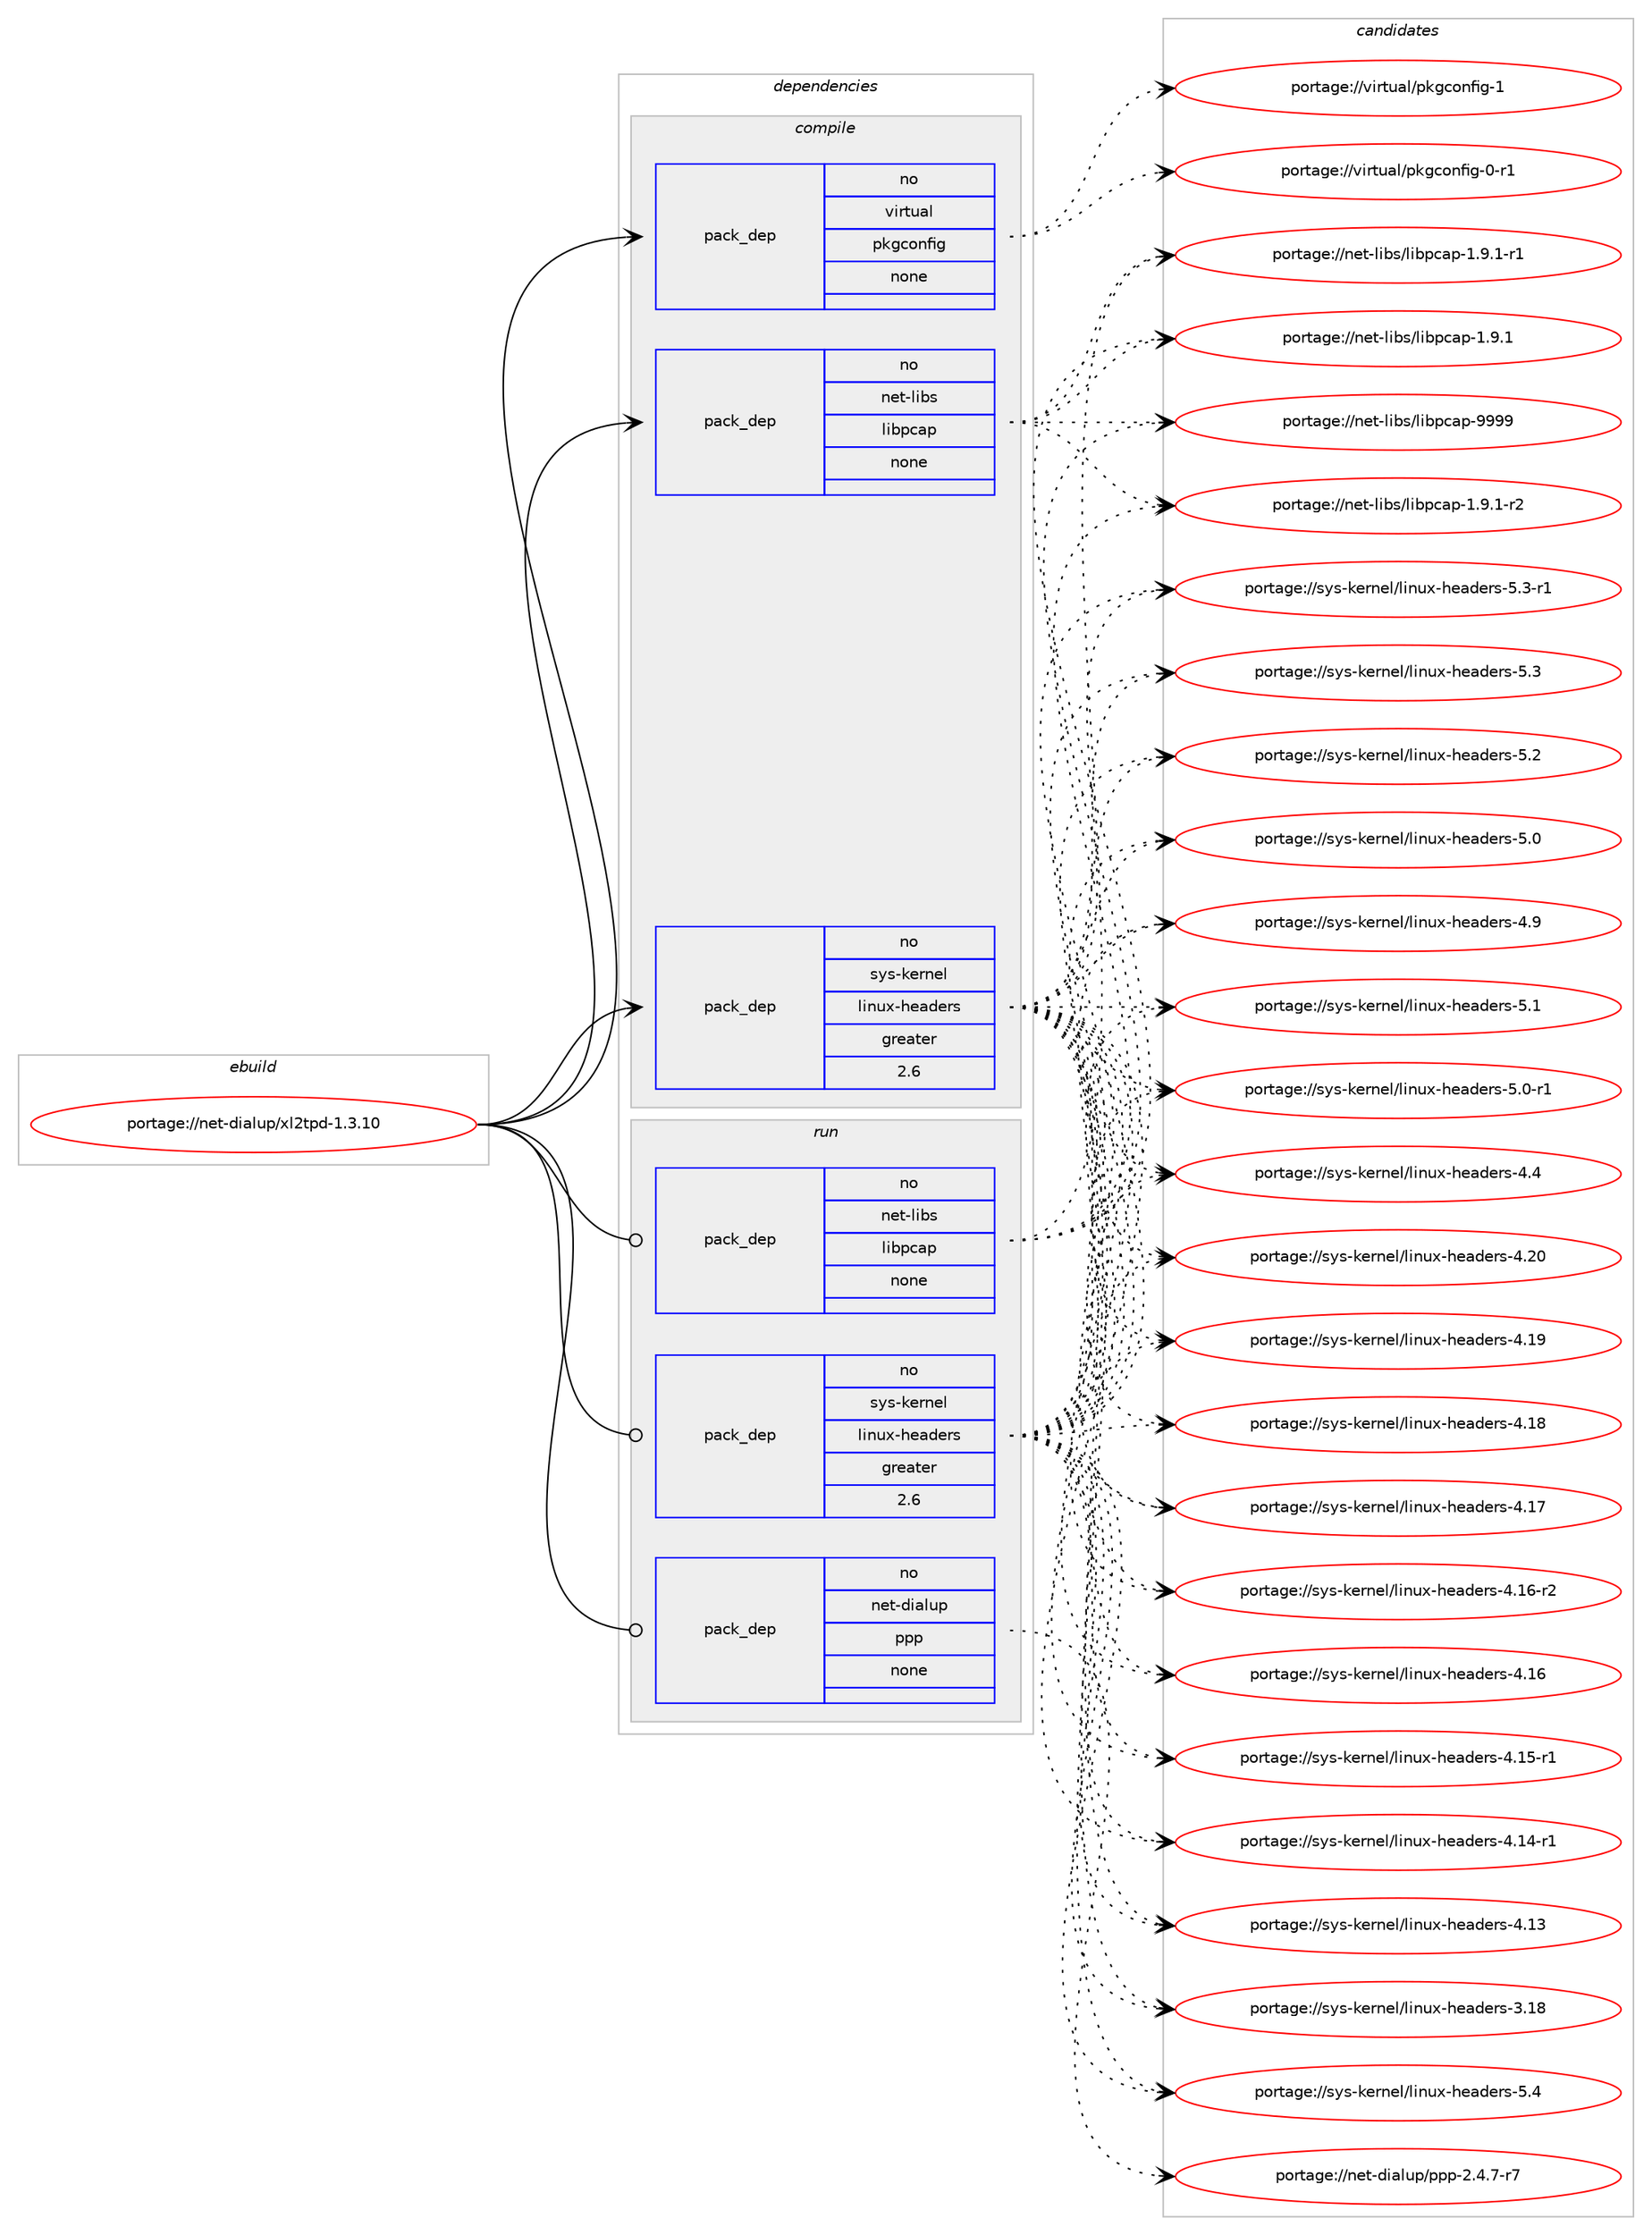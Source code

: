 digraph prolog {

# *************
# Graph options
# *************

newrank=true;
concentrate=true;
compound=true;
graph [rankdir=LR,fontname=Helvetica,fontsize=10,ranksep=1.5];#, ranksep=2.5, nodesep=0.2];
edge  [arrowhead=vee];
node  [fontname=Helvetica,fontsize=10];

# **********
# The ebuild
# **********

subgraph cluster_leftcol {
color=gray;
rank=same;
label=<<i>ebuild</i>>;
id [label="portage://net-dialup/xl2tpd-1.3.10", color=red, width=4, href="../net-dialup/xl2tpd-1.3.10.svg"];
}

# ****************
# The dependencies
# ****************

subgraph cluster_midcol {
color=gray;
label=<<i>dependencies</i>>;
subgraph cluster_compile {
fillcolor="#eeeeee";
style=filled;
label=<<i>compile</i>>;
subgraph pack124973 {
dependency162294 [label=<<TABLE BORDER="0" CELLBORDER="1" CELLSPACING="0" CELLPADDING="4" WIDTH="220"><TR><TD ROWSPAN="6" CELLPADDING="30">pack_dep</TD></TR><TR><TD WIDTH="110">no</TD></TR><TR><TD>net-libs</TD></TR><TR><TD>libpcap</TD></TR><TR><TD>none</TD></TR><TR><TD></TD></TR></TABLE>>, shape=none, color=blue];
}
id:e -> dependency162294:w [weight=20,style="solid",arrowhead="vee"];
subgraph pack124974 {
dependency162295 [label=<<TABLE BORDER="0" CELLBORDER="1" CELLSPACING="0" CELLPADDING="4" WIDTH="220"><TR><TD ROWSPAN="6" CELLPADDING="30">pack_dep</TD></TR><TR><TD WIDTH="110">no</TD></TR><TR><TD>sys-kernel</TD></TR><TR><TD>linux-headers</TD></TR><TR><TD>greater</TD></TR><TR><TD>2.6</TD></TR></TABLE>>, shape=none, color=blue];
}
id:e -> dependency162295:w [weight=20,style="solid",arrowhead="vee"];
subgraph pack124975 {
dependency162296 [label=<<TABLE BORDER="0" CELLBORDER="1" CELLSPACING="0" CELLPADDING="4" WIDTH="220"><TR><TD ROWSPAN="6" CELLPADDING="30">pack_dep</TD></TR><TR><TD WIDTH="110">no</TD></TR><TR><TD>virtual</TD></TR><TR><TD>pkgconfig</TD></TR><TR><TD>none</TD></TR><TR><TD></TD></TR></TABLE>>, shape=none, color=blue];
}
id:e -> dependency162296:w [weight=20,style="solid",arrowhead="vee"];
}
subgraph cluster_compileandrun {
fillcolor="#eeeeee";
style=filled;
label=<<i>compile and run</i>>;
}
subgraph cluster_run {
fillcolor="#eeeeee";
style=filled;
label=<<i>run</i>>;
subgraph pack124976 {
dependency162297 [label=<<TABLE BORDER="0" CELLBORDER="1" CELLSPACING="0" CELLPADDING="4" WIDTH="220"><TR><TD ROWSPAN="6" CELLPADDING="30">pack_dep</TD></TR><TR><TD WIDTH="110">no</TD></TR><TR><TD>net-dialup</TD></TR><TR><TD>ppp</TD></TR><TR><TD>none</TD></TR><TR><TD></TD></TR></TABLE>>, shape=none, color=blue];
}
id:e -> dependency162297:w [weight=20,style="solid",arrowhead="odot"];
subgraph pack124977 {
dependency162298 [label=<<TABLE BORDER="0" CELLBORDER="1" CELLSPACING="0" CELLPADDING="4" WIDTH="220"><TR><TD ROWSPAN="6" CELLPADDING="30">pack_dep</TD></TR><TR><TD WIDTH="110">no</TD></TR><TR><TD>net-libs</TD></TR><TR><TD>libpcap</TD></TR><TR><TD>none</TD></TR><TR><TD></TD></TR></TABLE>>, shape=none, color=blue];
}
id:e -> dependency162298:w [weight=20,style="solid",arrowhead="odot"];
subgraph pack124978 {
dependency162299 [label=<<TABLE BORDER="0" CELLBORDER="1" CELLSPACING="0" CELLPADDING="4" WIDTH="220"><TR><TD ROWSPAN="6" CELLPADDING="30">pack_dep</TD></TR><TR><TD WIDTH="110">no</TD></TR><TR><TD>sys-kernel</TD></TR><TR><TD>linux-headers</TD></TR><TR><TD>greater</TD></TR><TR><TD>2.6</TD></TR></TABLE>>, shape=none, color=blue];
}
id:e -> dependency162299:w [weight=20,style="solid",arrowhead="odot"];
}
}

# **************
# The candidates
# **************

subgraph cluster_choices {
rank=same;
color=gray;
label=<<i>candidates</i>>;

subgraph choice124973 {
color=black;
nodesep=1;
choice1101011164510810598115471081059811299971124557575757 [label="portage://net-libs/libpcap-9999", color=red, width=4,href="../net-libs/libpcap-9999.svg"];
choice1101011164510810598115471081059811299971124549465746494511450 [label="portage://net-libs/libpcap-1.9.1-r2", color=red, width=4,href="../net-libs/libpcap-1.9.1-r2.svg"];
choice1101011164510810598115471081059811299971124549465746494511449 [label="portage://net-libs/libpcap-1.9.1-r1", color=red, width=4,href="../net-libs/libpcap-1.9.1-r1.svg"];
choice110101116451081059811547108105981129997112454946574649 [label="portage://net-libs/libpcap-1.9.1", color=red, width=4,href="../net-libs/libpcap-1.9.1.svg"];
dependency162294:e -> choice1101011164510810598115471081059811299971124557575757:w [style=dotted,weight="100"];
dependency162294:e -> choice1101011164510810598115471081059811299971124549465746494511450:w [style=dotted,weight="100"];
dependency162294:e -> choice1101011164510810598115471081059811299971124549465746494511449:w [style=dotted,weight="100"];
dependency162294:e -> choice110101116451081059811547108105981129997112454946574649:w [style=dotted,weight="100"];
}
subgraph choice124974 {
color=black;
nodesep=1;
choice1151211154510710111411010110847108105110117120451041019710010111411545534652 [label="portage://sys-kernel/linux-headers-5.4", color=red, width=4,href="../sys-kernel/linux-headers-5.4.svg"];
choice11512111545107101114110101108471081051101171204510410197100101114115455346514511449 [label="portage://sys-kernel/linux-headers-5.3-r1", color=red, width=4,href="../sys-kernel/linux-headers-5.3-r1.svg"];
choice1151211154510710111411010110847108105110117120451041019710010111411545534651 [label="portage://sys-kernel/linux-headers-5.3", color=red, width=4,href="../sys-kernel/linux-headers-5.3.svg"];
choice1151211154510710111411010110847108105110117120451041019710010111411545534650 [label="portage://sys-kernel/linux-headers-5.2", color=red, width=4,href="../sys-kernel/linux-headers-5.2.svg"];
choice1151211154510710111411010110847108105110117120451041019710010111411545534649 [label="portage://sys-kernel/linux-headers-5.1", color=red, width=4,href="../sys-kernel/linux-headers-5.1.svg"];
choice11512111545107101114110101108471081051101171204510410197100101114115455346484511449 [label="portage://sys-kernel/linux-headers-5.0-r1", color=red, width=4,href="../sys-kernel/linux-headers-5.0-r1.svg"];
choice1151211154510710111411010110847108105110117120451041019710010111411545534648 [label="portage://sys-kernel/linux-headers-5.0", color=red, width=4,href="../sys-kernel/linux-headers-5.0.svg"];
choice1151211154510710111411010110847108105110117120451041019710010111411545524657 [label="portage://sys-kernel/linux-headers-4.9", color=red, width=4,href="../sys-kernel/linux-headers-4.9.svg"];
choice1151211154510710111411010110847108105110117120451041019710010111411545524652 [label="portage://sys-kernel/linux-headers-4.4", color=red, width=4,href="../sys-kernel/linux-headers-4.4.svg"];
choice115121115451071011141101011084710810511011712045104101971001011141154552465048 [label="portage://sys-kernel/linux-headers-4.20", color=red, width=4,href="../sys-kernel/linux-headers-4.20.svg"];
choice115121115451071011141101011084710810511011712045104101971001011141154552464957 [label="portage://sys-kernel/linux-headers-4.19", color=red, width=4,href="../sys-kernel/linux-headers-4.19.svg"];
choice115121115451071011141101011084710810511011712045104101971001011141154552464956 [label="portage://sys-kernel/linux-headers-4.18", color=red, width=4,href="../sys-kernel/linux-headers-4.18.svg"];
choice115121115451071011141101011084710810511011712045104101971001011141154552464955 [label="portage://sys-kernel/linux-headers-4.17", color=red, width=4,href="../sys-kernel/linux-headers-4.17.svg"];
choice1151211154510710111411010110847108105110117120451041019710010111411545524649544511450 [label="portage://sys-kernel/linux-headers-4.16-r2", color=red, width=4,href="../sys-kernel/linux-headers-4.16-r2.svg"];
choice115121115451071011141101011084710810511011712045104101971001011141154552464954 [label="portage://sys-kernel/linux-headers-4.16", color=red, width=4,href="../sys-kernel/linux-headers-4.16.svg"];
choice1151211154510710111411010110847108105110117120451041019710010111411545524649534511449 [label="portage://sys-kernel/linux-headers-4.15-r1", color=red, width=4,href="../sys-kernel/linux-headers-4.15-r1.svg"];
choice1151211154510710111411010110847108105110117120451041019710010111411545524649524511449 [label="portage://sys-kernel/linux-headers-4.14-r1", color=red, width=4,href="../sys-kernel/linux-headers-4.14-r1.svg"];
choice115121115451071011141101011084710810511011712045104101971001011141154552464951 [label="portage://sys-kernel/linux-headers-4.13", color=red, width=4,href="../sys-kernel/linux-headers-4.13.svg"];
choice115121115451071011141101011084710810511011712045104101971001011141154551464956 [label="portage://sys-kernel/linux-headers-3.18", color=red, width=4,href="../sys-kernel/linux-headers-3.18.svg"];
dependency162295:e -> choice1151211154510710111411010110847108105110117120451041019710010111411545534652:w [style=dotted,weight="100"];
dependency162295:e -> choice11512111545107101114110101108471081051101171204510410197100101114115455346514511449:w [style=dotted,weight="100"];
dependency162295:e -> choice1151211154510710111411010110847108105110117120451041019710010111411545534651:w [style=dotted,weight="100"];
dependency162295:e -> choice1151211154510710111411010110847108105110117120451041019710010111411545534650:w [style=dotted,weight="100"];
dependency162295:e -> choice1151211154510710111411010110847108105110117120451041019710010111411545534649:w [style=dotted,weight="100"];
dependency162295:e -> choice11512111545107101114110101108471081051101171204510410197100101114115455346484511449:w [style=dotted,weight="100"];
dependency162295:e -> choice1151211154510710111411010110847108105110117120451041019710010111411545534648:w [style=dotted,weight="100"];
dependency162295:e -> choice1151211154510710111411010110847108105110117120451041019710010111411545524657:w [style=dotted,weight="100"];
dependency162295:e -> choice1151211154510710111411010110847108105110117120451041019710010111411545524652:w [style=dotted,weight="100"];
dependency162295:e -> choice115121115451071011141101011084710810511011712045104101971001011141154552465048:w [style=dotted,weight="100"];
dependency162295:e -> choice115121115451071011141101011084710810511011712045104101971001011141154552464957:w [style=dotted,weight="100"];
dependency162295:e -> choice115121115451071011141101011084710810511011712045104101971001011141154552464956:w [style=dotted,weight="100"];
dependency162295:e -> choice115121115451071011141101011084710810511011712045104101971001011141154552464955:w [style=dotted,weight="100"];
dependency162295:e -> choice1151211154510710111411010110847108105110117120451041019710010111411545524649544511450:w [style=dotted,weight="100"];
dependency162295:e -> choice115121115451071011141101011084710810511011712045104101971001011141154552464954:w [style=dotted,weight="100"];
dependency162295:e -> choice1151211154510710111411010110847108105110117120451041019710010111411545524649534511449:w [style=dotted,weight="100"];
dependency162295:e -> choice1151211154510710111411010110847108105110117120451041019710010111411545524649524511449:w [style=dotted,weight="100"];
dependency162295:e -> choice115121115451071011141101011084710810511011712045104101971001011141154552464951:w [style=dotted,weight="100"];
dependency162295:e -> choice115121115451071011141101011084710810511011712045104101971001011141154551464956:w [style=dotted,weight="100"];
}
subgraph choice124975 {
color=black;
nodesep=1;
choice1181051141161179710847112107103991111101021051034549 [label="portage://virtual/pkgconfig-1", color=red, width=4,href="../virtual/pkgconfig-1.svg"];
choice11810511411611797108471121071039911111010210510345484511449 [label="portage://virtual/pkgconfig-0-r1", color=red, width=4,href="../virtual/pkgconfig-0-r1.svg"];
dependency162296:e -> choice1181051141161179710847112107103991111101021051034549:w [style=dotted,weight="100"];
dependency162296:e -> choice11810511411611797108471121071039911111010210510345484511449:w [style=dotted,weight="100"];
}
subgraph choice124976 {
color=black;
nodesep=1;
choice1101011164510010597108117112471121121124550465246554511455 [label="portage://net-dialup/ppp-2.4.7-r7", color=red, width=4,href="../net-dialup/ppp-2.4.7-r7.svg"];
dependency162297:e -> choice1101011164510010597108117112471121121124550465246554511455:w [style=dotted,weight="100"];
}
subgraph choice124977 {
color=black;
nodesep=1;
choice1101011164510810598115471081059811299971124557575757 [label="portage://net-libs/libpcap-9999", color=red, width=4,href="../net-libs/libpcap-9999.svg"];
choice1101011164510810598115471081059811299971124549465746494511450 [label="portage://net-libs/libpcap-1.9.1-r2", color=red, width=4,href="../net-libs/libpcap-1.9.1-r2.svg"];
choice1101011164510810598115471081059811299971124549465746494511449 [label="portage://net-libs/libpcap-1.9.1-r1", color=red, width=4,href="../net-libs/libpcap-1.9.1-r1.svg"];
choice110101116451081059811547108105981129997112454946574649 [label="portage://net-libs/libpcap-1.9.1", color=red, width=4,href="../net-libs/libpcap-1.9.1.svg"];
dependency162298:e -> choice1101011164510810598115471081059811299971124557575757:w [style=dotted,weight="100"];
dependency162298:e -> choice1101011164510810598115471081059811299971124549465746494511450:w [style=dotted,weight="100"];
dependency162298:e -> choice1101011164510810598115471081059811299971124549465746494511449:w [style=dotted,weight="100"];
dependency162298:e -> choice110101116451081059811547108105981129997112454946574649:w [style=dotted,weight="100"];
}
subgraph choice124978 {
color=black;
nodesep=1;
choice1151211154510710111411010110847108105110117120451041019710010111411545534652 [label="portage://sys-kernel/linux-headers-5.4", color=red, width=4,href="../sys-kernel/linux-headers-5.4.svg"];
choice11512111545107101114110101108471081051101171204510410197100101114115455346514511449 [label="portage://sys-kernel/linux-headers-5.3-r1", color=red, width=4,href="../sys-kernel/linux-headers-5.3-r1.svg"];
choice1151211154510710111411010110847108105110117120451041019710010111411545534651 [label="portage://sys-kernel/linux-headers-5.3", color=red, width=4,href="../sys-kernel/linux-headers-5.3.svg"];
choice1151211154510710111411010110847108105110117120451041019710010111411545534650 [label="portage://sys-kernel/linux-headers-5.2", color=red, width=4,href="../sys-kernel/linux-headers-5.2.svg"];
choice1151211154510710111411010110847108105110117120451041019710010111411545534649 [label="portage://sys-kernel/linux-headers-5.1", color=red, width=4,href="../sys-kernel/linux-headers-5.1.svg"];
choice11512111545107101114110101108471081051101171204510410197100101114115455346484511449 [label="portage://sys-kernel/linux-headers-5.0-r1", color=red, width=4,href="../sys-kernel/linux-headers-5.0-r1.svg"];
choice1151211154510710111411010110847108105110117120451041019710010111411545534648 [label="portage://sys-kernel/linux-headers-5.0", color=red, width=4,href="../sys-kernel/linux-headers-5.0.svg"];
choice1151211154510710111411010110847108105110117120451041019710010111411545524657 [label="portage://sys-kernel/linux-headers-4.9", color=red, width=4,href="../sys-kernel/linux-headers-4.9.svg"];
choice1151211154510710111411010110847108105110117120451041019710010111411545524652 [label="portage://sys-kernel/linux-headers-4.4", color=red, width=4,href="../sys-kernel/linux-headers-4.4.svg"];
choice115121115451071011141101011084710810511011712045104101971001011141154552465048 [label="portage://sys-kernel/linux-headers-4.20", color=red, width=4,href="../sys-kernel/linux-headers-4.20.svg"];
choice115121115451071011141101011084710810511011712045104101971001011141154552464957 [label="portage://sys-kernel/linux-headers-4.19", color=red, width=4,href="../sys-kernel/linux-headers-4.19.svg"];
choice115121115451071011141101011084710810511011712045104101971001011141154552464956 [label="portage://sys-kernel/linux-headers-4.18", color=red, width=4,href="../sys-kernel/linux-headers-4.18.svg"];
choice115121115451071011141101011084710810511011712045104101971001011141154552464955 [label="portage://sys-kernel/linux-headers-4.17", color=red, width=4,href="../sys-kernel/linux-headers-4.17.svg"];
choice1151211154510710111411010110847108105110117120451041019710010111411545524649544511450 [label="portage://sys-kernel/linux-headers-4.16-r2", color=red, width=4,href="../sys-kernel/linux-headers-4.16-r2.svg"];
choice115121115451071011141101011084710810511011712045104101971001011141154552464954 [label="portage://sys-kernel/linux-headers-4.16", color=red, width=4,href="../sys-kernel/linux-headers-4.16.svg"];
choice1151211154510710111411010110847108105110117120451041019710010111411545524649534511449 [label="portage://sys-kernel/linux-headers-4.15-r1", color=red, width=4,href="../sys-kernel/linux-headers-4.15-r1.svg"];
choice1151211154510710111411010110847108105110117120451041019710010111411545524649524511449 [label="portage://sys-kernel/linux-headers-4.14-r1", color=red, width=4,href="../sys-kernel/linux-headers-4.14-r1.svg"];
choice115121115451071011141101011084710810511011712045104101971001011141154552464951 [label="portage://sys-kernel/linux-headers-4.13", color=red, width=4,href="../sys-kernel/linux-headers-4.13.svg"];
choice115121115451071011141101011084710810511011712045104101971001011141154551464956 [label="portage://sys-kernel/linux-headers-3.18", color=red, width=4,href="../sys-kernel/linux-headers-3.18.svg"];
dependency162299:e -> choice1151211154510710111411010110847108105110117120451041019710010111411545534652:w [style=dotted,weight="100"];
dependency162299:e -> choice11512111545107101114110101108471081051101171204510410197100101114115455346514511449:w [style=dotted,weight="100"];
dependency162299:e -> choice1151211154510710111411010110847108105110117120451041019710010111411545534651:w [style=dotted,weight="100"];
dependency162299:e -> choice1151211154510710111411010110847108105110117120451041019710010111411545534650:w [style=dotted,weight="100"];
dependency162299:e -> choice1151211154510710111411010110847108105110117120451041019710010111411545534649:w [style=dotted,weight="100"];
dependency162299:e -> choice11512111545107101114110101108471081051101171204510410197100101114115455346484511449:w [style=dotted,weight="100"];
dependency162299:e -> choice1151211154510710111411010110847108105110117120451041019710010111411545534648:w [style=dotted,weight="100"];
dependency162299:e -> choice1151211154510710111411010110847108105110117120451041019710010111411545524657:w [style=dotted,weight="100"];
dependency162299:e -> choice1151211154510710111411010110847108105110117120451041019710010111411545524652:w [style=dotted,weight="100"];
dependency162299:e -> choice115121115451071011141101011084710810511011712045104101971001011141154552465048:w [style=dotted,weight="100"];
dependency162299:e -> choice115121115451071011141101011084710810511011712045104101971001011141154552464957:w [style=dotted,weight="100"];
dependency162299:e -> choice115121115451071011141101011084710810511011712045104101971001011141154552464956:w [style=dotted,weight="100"];
dependency162299:e -> choice115121115451071011141101011084710810511011712045104101971001011141154552464955:w [style=dotted,weight="100"];
dependency162299:e -> choice1151211154510710111411010110847108105110117120451041019710010111411545524649544511450:w [style=dotted,weight="100"];
dependency162299:e -> choice115121115451071011141101011084710810511011712045104101971001011141154552464954:w [style=dotted,weight="100"];
dependency162299:e -> choice1151211154510710111411010110847108105110117120451041019710010111411545524649534511449:w [style=dotted,weight="100"];
dependency162299:e -> choice1151211154510710111411010110847108105110117120451041019710010111411545524649524511449:w [style=dotted,weight="100"];
dependency162299:e -> choice115121115451071011141101011084710810511011712045104101971001011141154552464951:w [style=dotted,weight="100"];
dependency162299:e -> choice115121115451071011141101011084710810511011712045104101971001011141154551464956:w [style=dotted,weight="100"];
}
}

}

